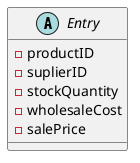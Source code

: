 @startuml
abstract class "Entry"{
    -productID
    -suplierID
    -stockQuantity
    -wholesaleCost
    -salePrice
}
@enduml